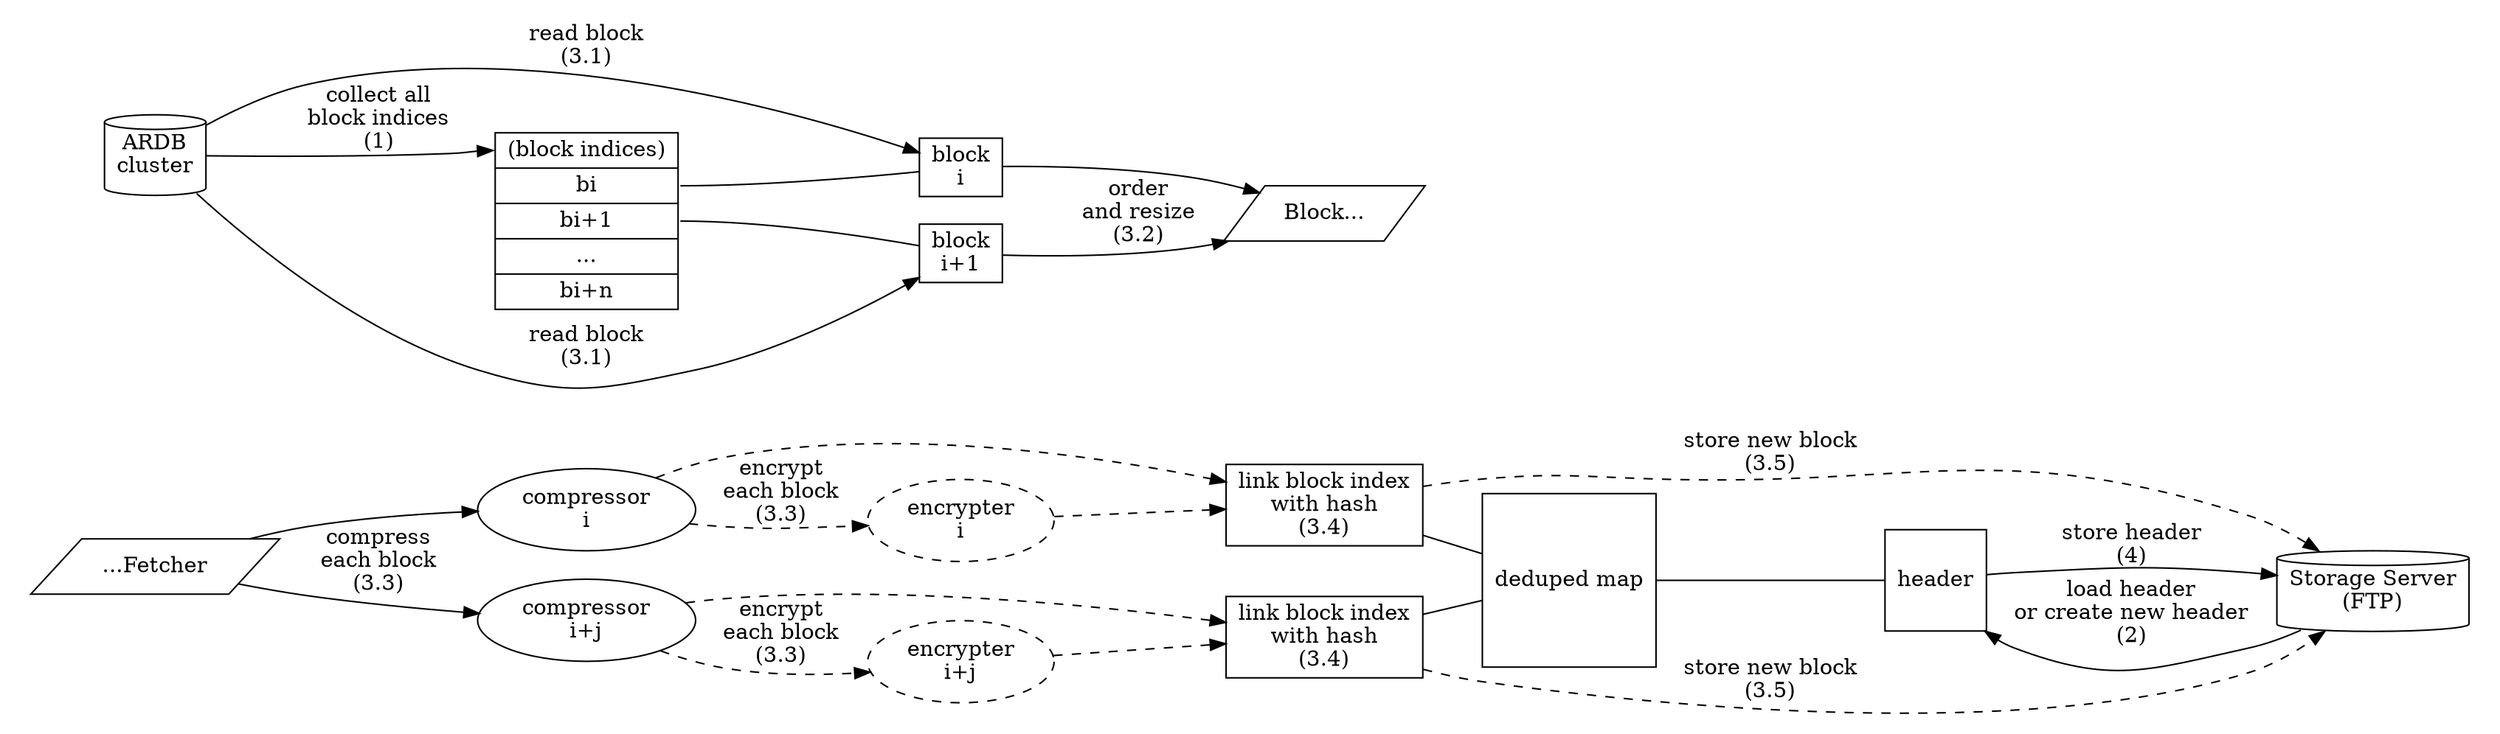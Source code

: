 digraph {
    rankdir = "LR"

    subgraph clusterPartB {
    style = "invis"

    blockFetcherOut [
        label = "...Fetcher"
        shape = "parallelogram"
    ]
    compressor1 [
        label = "compressor\ni"
    ]
    compressor2 [
        label = "compressor\ni+j"
    ]
    blockFetcherOut -> compressor1
    blockFetcherOut -> compressor2 [
        label = "compress\neach block\n(3.3)"
    ]

    encrypter1 [
        label = "encrypter\ni"
        style = "dashed"
    ]
    encrypter2 [
        label = "encrypter\ni+j"
        style = "dashed"
    ]
    compressor1 -> encrypter1 [
        label = "encrypt\neach block\n(3.3)"
        style = "dashed"
    ]
    compressor2 -> encrypter2 [
        label = "encrypt\neach block\n(3.3)"
        style = "dashed"
    ]

    compressor1 -> indexHashLinker1 [
        style = "dashed"
    ]
    compressor2 -> indexHashLinker2 [
        style = "dashed"
    ]

    indexHashLinker1 [
        shape = "rectangle"
        label = "link block index\nwith hash\n(3.4)"
    ]
    indexHashLinker2 [
        shape = "rectangle"
        label = "link block index\nwith hash\n(3.4)"
    ]
    encrypter1 -> indexHashLinker1 [
        style = "dashed"
    ]
    encrypter2 -> indexHashLinker2 [
        style = "dashed"
    ]

    dedupedMap [
        label = "deduped map"
        shape = "square"
    ]
    header [
        label = "header"
        shape = "square"
    ]
    dedupedMap -> header  [ dir = "none" ]
    storageServer [
        shape = "cylinder"
        label = "Storage Server\n(FTP)"
    ]
    header -> storageServer [
        label = "store header\n(4)"
    ]
    storageServer -> header [
        label = "load header\nor create new header\n(2)"
    ]

    indexHashLinker1 -> dedupedMap [ dir = "none" ]
    indexHashLinker2 -> dedupedMap [ dir = "none" ]

    indexHashLinker1 -> storageServer [
        label = "store new block\n(3.5)"
        style = "dashed"
    ]
    indexHashLinker2-> storageServer [
        label = "store new block\n(3.5)"
        style = "dashed"
    ]

    }

    subgraph clusterPartA {
    style = "invis"

    ardbCluster [
        shape = "cylinder"
        label = "ARDB\ncluster"
    ]

    blockIndices [
        shape = "record"
        label = "<t> (block indices) | <1> bi | <2> bi+1 | <3> ... | <4> bi+n"
    ]
    block1 [
        label = "block\ni"
        shape = "rectangle"
    ]
    block2 [
        label = "block\ni+1"
        shape = "rectangle"
    ]

    ardbCluster -> blockIndices:t [
        label = "collect all\nblock indices\n(1)"
    ]

    ardbCluster -> block1 [
        label = "read block\n(3.1)"
    ]
    ardbCluster -> block2 [
        label = "read block\n(3.1)"
    ]

    blockIndices:1 -> block1 [ dir = "none" ]
    blockIndices:2 -> block2 [ dir = "none" ]

    blockFetcherIn [
        label = "Block..."
        shape = "parallelogram"
    ]
    block1 -> blockFetcherIn
    block2 -> blockFetcherIn [
        label = "order\nand resize\n(3.2)"
    ]
    
    }
}